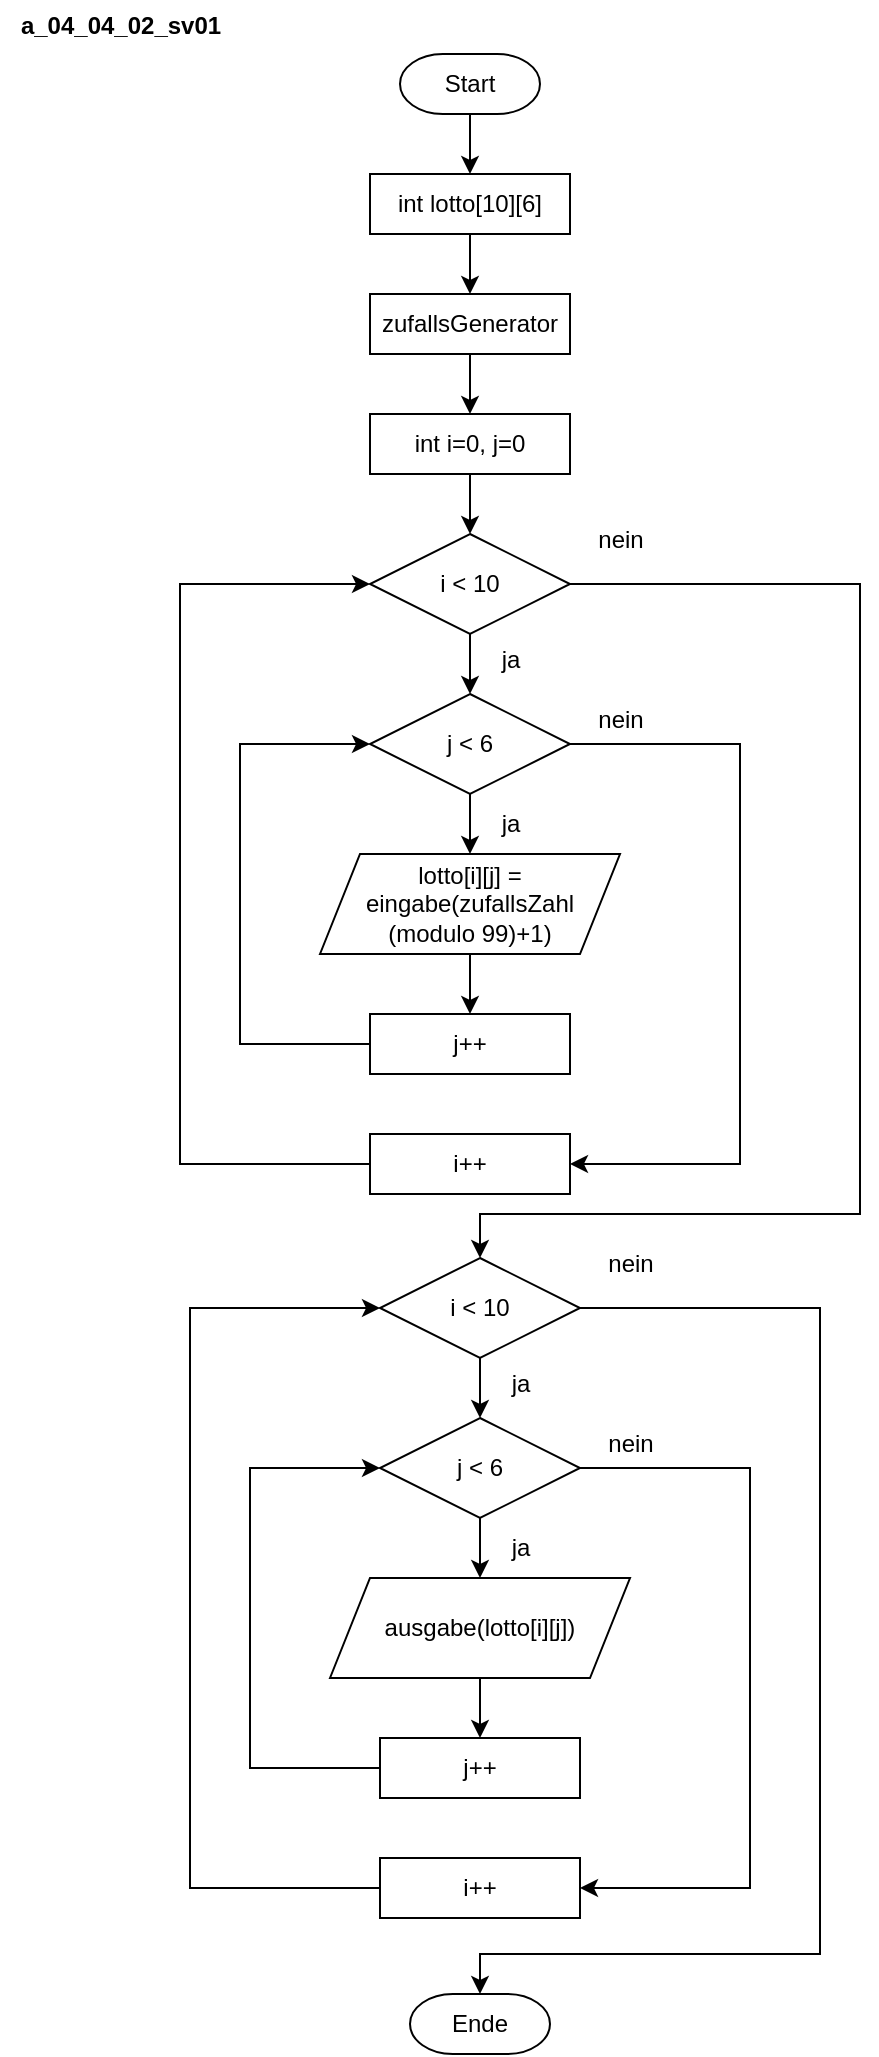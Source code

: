 <mxfile version="22.1.2" type="device">
  <diagram name="Seite-1" id="ztBQQTSNcxzfcMzjdL10">
    <mxGraphModel dx="875" dy="518" grid="1" gridSize="10" guides="1" tooltips="1" connect="1" arrows="1" fold="1" page="1" pageScale="1" pageWidth="827" pageHeight="1169" math="0" shadow="0">
      <root>
        <mxCell id="0" />
        <mxCell id="1" parent="0" />
        <mxCell id="oA05qJp1yRCRasAMChSV-1" value="&lt;p style=&quot;margin-bottom:12.0pt;margin-top:0cm;mso-margin-bottom-alt:&lt;br/&gt;0cm;mso-margin-top-alt:0cm;mso-add-space:auto;line-height:normal&quot; class=&quot;MsoNormal&quot;&gt;&lt;b&gt;a_04_04_02_sv01&lt;/b&gt;&lt;/p&gt;" style="text;html=1;align=center;verticalAlign=middle;resizable=0;points=[];autosize=1;strokeColor=none;fillColor=none;" vertex="1" parent="1">
          <mxGeometry y="23" width="120" height="40" as="geometry" />
        </mxCell>
        <mxCell id="oA05qJp1yRCRasAMChSV-41" style="edgeStyle=orthogonalEdgeStyle;rounded=0;orthogonalLoop=1;jettySize=auto;html=1;" edge="1" parent="1" source="oA05qJp1yRCRasAMChSV-2" target="oA05qJp1yRCRasAMChSV-5">
          <mxGeometry relative="1" as="geometry" />
        </mxCell>
        <mxCell id="oA05qJp1yRCRasAMChSV-2" value="Start" style="strokeWidth=1;html=1;shape=mxgraph.flowchart.terminator;whiteSpace=wrap;" vertex="1" parent="1">
          <mxGeometry x="200" y="50" width="70" height="30" as="geometry" />
        </mxCell>
        <mxCell id="oA05qJp1yRCRasAMChSV-4" value="Ende" style="strokeWidth=1;html=1;shape=mxgraph.flowchart.terminator;whiteSpace=wrap;" vertex="1" parent="1">
          <mxGeometry x="205" y="1020" width="70" height="30" as="geometry" />
        </mxCell>
        <mxCell id="oA05qJp1yRCRasAMChSV-42" style="edgeStyle=orthogonalEdgeStyle;rounded=0;orthogonalLoop=1;jettySize=auto;html=1;" edge="1" parent="1" source="oA05qJp1yRCRasAMChSV-5" target="oA05qJp1yRCRasAMChSV-7">
          <mxGeometry relative="1" as="geometry" />
        </mxCell>
        <mxCell id="oA05qJp1yRCRasAMChSV-5" value="int lotto[10][6]" style="rounded=0;whiteSpace=wrap;html=1;" vertex="1" parent="1">
          <mxGeometry x="185" y="110" width="100" height="30" as="geometry" />
        </mxCell>
        <mxCell id="oA05qJp1yRCRasAMChSV-43" style="edgeStyle=orthogonalEdgeStyle;rounded=0;orthogonalLoop=1;jettySize=auto;html=1;" edge="1" parent="1" source="oA05qJp1yRCRasAMChSV-7" target="oA05qJp1yRCRasAMChSV-8">
          <mxGeometry relative="1" as="geometry" />
        </mxCell>
        <mxCell id="oA05qJp1yRCRasAMChSV-7" value="zufallsGenerator" style="rounded=0;whiteSpace=wrap;html=1;" vertex="1" parent="1">
          <mxGeometry x="185" y="170" width="100" height="30" as="geometry" />
        </mxCell>
        <mxCell id="oA05qJp1yRCRasAMChSV-44" style="edgeStyle=orthogonalEdgeStyle;rounded=0;orthogonalLoop=1;jettySize=auto;html=1;" edge="1" parent="1" source="oA05qJp1yRCRasAMChSV-8" target="oA05qJp1yRCRasAMChSV-9">
          <mxGeometry relative="1" as="geometry" />
        </mxCell>
        <mxCell id="oA05qJp1yRCRasAMChSV-8" value="int i=0, j=0" style="rounded=0;whiteSpace=wrap;html=1;" vertex="1" parent="1">
          <mxGeometry x="185" y="230" width="100" height="30" as="geometry" />
        </mxCell>
        <mxCell id="oA05qJp1yRCRasAMChSV-13" style="edgeStyle=orthogonalEdgeStyle;rounded=0;orthogonalLoop=1;jettySize=auto;html=1;" edge="1" parent="1" source="oA05qJp1yRCRasAMChSV-9" target="oA05qJp1yRCRasAMChSV-10">
          <mxGeometry relative="1" as="geometry" />
        </mxCell>
        <mxCell id="oA05qJp1yRCRasAMChSV-70" style="edgeStyle=orthogonalEdgeStyle;rounded=0;orthogonalLoop=1;jettySize=auto;html=1;" edge="1" parent="1" source="oA05qJp1yRCRasAMChSV-9" target="oA05qJp1yRCRasAMChSV-54">
          <mxGeometry relative="1" as="geometry">
            <Array as="points">
              <mxPoint x="430" y="315" />
              <mxPoint x="430" y="630" />
              <mxPoint x="240" y="630" />
            </Array>
          </mxGeometry>
        </mxCell>
        <mxCell id="oA05qJp1yRCRasAMChSV-9" value="i &amp;lt; 10" style="rhombus;whiteSpace=wrap;html=1;" vertex="1" parent="1">
          <mxGeometry x="185" y="290" width="100" height="50" as="geometry" />
        </mxCell>
        <mxCell id="oA05qJp1yRCRasAMChSV-12" style="edgeStyle=orthogonalEdgeStyle;rounded=0;orthogonalLoop=1;jettySize=auto;html=1;" edge="1" parent="1" source="oA05qJp1yRCRasAMChSV-10" target="oA05qJp1yRCRasAMChSV-11">
          <mxGeometry relative="1" as="geometry" />
        </mxCell>
        <mxCell id="oA05qJp1yRCRasAMChSV-49" style="edgeStyle=orthogonalEdgeStyle;rounded=0;orthogonalLoop=1;jettySize=auto;html=1;" edge="1" parent="1" source="oA05qJp1yRCRasAMChSV-10" target="oA05qJp1yRCRasAMChSV-48">
          <mxGeometry relative="1" as="geometry">
            <Array as="points">
              <mxPoint x="370" y="395" />
              <mxPoint x="370" y="605" />
            </Array>
          </mxGeometry>
        </mxCell>
        <mxCell id="oA05qJp1yRCRasAMChSV-10" value="j &amp;lt; 6" style="rhombus;whiteSpace=wrap;html=1;" vertex="1" parent="1">
          <mxGeometry x="185" y="370" width="100" height="50" as="geometry" />
        </mxCell>
        <mxCell id="oA05qJp1yRCRasAMChSV-46" style="edgeStyle=orthogonalEdgeStyle;rounded=0;orthogonalLoop=1;jettySize=auto;html=1;" edge="1" parent="1" source="oA05qJp1yRCRasAMChSV-11" target="oA05qJp1yRCRasAMChSV-45">
          <mxGeometry relative="1" as="geometry" />
        </mxCell>
        <mxCell id="oA05qJp1yRCRasAMChSV-11" value="lotto[i][j] = eingabe(zufallsZahl (modulo 99)+1)" style="shape=parallelogram;perimeter=parallelogramPerimeter;whiteSpace=wrap;html=1;fixedSize=1;" vertex="1" parent="1">
          <mxGeometry x="160" y="450" width="150" height="50" as="geometry" />
        </mxCell>
        <mxCell id="oA05qJp1yRCRasAMChSV-14" value="ja" style="text;html=1;align=center;verticalAlign=middle;resizable=0;points=[];autosize=1;strokeColor=none;fillColor=none;" vertex="1" parent="1">
          <mxGeometry x="240" y="338" width="30" height="30" as="geometry" />
        </mxCell>
        <mxCell id="oA05qJp1yRCRasAMChSV-15" value="ja" style="text;html=1;align=center;verticalAlign=middle;resizable=0;points=[];autosize=1;strokeColor=none;fillColor=none;" vertex="1" parent="1">
          <mxGeometry x="240" y="420" width="30" height="30" as="geometry" />
        </mxCell>
        <mxCell id="oA05qJp1yRCRasAMChSV-28" value="nein" style="text;html=1;align=center;verticalAlign=middle;resizable=0;points=[];autosize=1;strokeColor=none;fillColor=none;" vertex="1" parent="1">
          <mxGeometry x="285" y="278" width="50" height="30" as="geometry" />
        </mxCell>
        <mxCell id="oA05qJp1yRCRasAMChSV-47" style="edgeStyle=orthogonalEdgeStyle;rounded=0;orthogonalLoop=1;jettySize=auto;html=1;" edge="1" parent="1" source="oA05qJp1yRCRasAMChSV-45" target="oA05qJp1yRCRasAMChSV-10">
          <mxGeometry relative="1" as="geometry">
            <Array as="points">
              <mxPoint x="120" y="545" />
              <mxPoint x="120" y="395" />
            </Array>
          </mxGeometry>
        </mxCell>
        <mxCell id="oA05qJp1yRCRasAMChSV-45" value="j++" style="rounded=0;whiteSpace=wrap;html=1;" vertex="1" parent="1">
          <mxGeometry x="185" y="530" width="100" height="30" as="geometry" />
        </mxCell>
        <mxCell id="oA05qJp1yRCRasAMChSV-51" style="edgeStyle=orthogonalEdgeStyle;rounded=0;orthogonalLoop=1;jettySize=auto;html=1;" edge="1" parent="1" source="oA05qJp1yRCRasAMChSV-48" target="oA05qJp1yRCRasAMChSV-9">
          <mxGeometry relative="1" as="geometry">
            <Array as="points">
              <mxPoint x="90" y="605" />
              <mxPoint x="90" y="315" />
            </Array>
          </mxGeometry>
        </mxCell>
        <mxCell id="oA05qJp1yRCRasAMChSV-48" value="i++" style="rounded=0;whiteSpace=wrap;html=1;" vertex="1" parent="1">
          <mxGeometry x="185" y="590" width="100" height="30" as="geometry" />
        </mxCell>
        <mxCell id="oA05qJp1yRCRasAMChSV-50" value="nein" style="text;html=1;align=center;verticalAlign=middle;resizable=0;points=[];autosize=1;strokeColor=none;fillColor=none;" vertex="1" parent="1">
          <mxGeometry x="285" y="368" width="50" height="30" as="geometry" />
        </mxCell>
        <mxCell id="oA05qJp1yRCRasAMChSV-69" style="edgeStyle=orthogonalEdgeStyle;rounded=0;orthogonalLoop=1;jettySize=auto;html=1;" edge="1" parent="1" source="oA05qJp1yRCRasAMChSV-52" target="oA05qJp1yRCRasAMChSV-64">
          <mxGeometry relative="1" as="geometry" />
        </mxCell>
        <mxCell id="oA05qJp1yRCRasAMChSV-52" value="ausgabe(lotto[i][j])" style="shape=parallelogram;perimeter=parallelogramPerimeter;whiteSpace=wrap;html=1;fixedSize=1;" vertex="1" parent="1">
          <mxGeometry x="165" y="812" width="150" height="50" as="geometry" />
        </mxCell>
        <mxCell id="oA05qJp1yRCRasAMChSV-53" style="edgeStyle=orthogonalEdgeStyle;rounded=0;orthogonalLoop=1;jettySize=auto;html=1;" edge="1" source="oA05qJp1yRCRasAMChSV-54" target="oA05qJp1yRCRasAMChSV-57" parent="1">
          <mxGeometry relative="1" as="geometry" />
        </mxCell>
        <mxCell id="oA05qJp1yRCRasAMChSV-71" style="edgeStyle=orthogonalEdgeStyle;rounded=0;orthogonalLoop=1;jettySize=auto;html=1;" edge="1" parent="1" source="oA05qJp1yRCRasAMChSV-54" target="oA05qJp1yRCRasAMChSV-4">
          <mxGeometry relative="1" as="geometry">
            <Array as="points">
              <mxPoint x="410" y="677" />
              <mxPoint x="410" y="1000" />
              <mxPoint x="240" y="1000" />
            </Array>
          </mxGeometry>
        </mxCell>
        <mxCell id="oA05qJp1yRCRasAMChSV-54" value="i &amp;lt; 10" style="rhombus;whiteSpace=wrap;html=1;" vertex="1" parent="1">
          <mxGeometry x="190" y="652" width="100" height="50" as="geometry" />
        </mxCell>
        <mxCell id="oA05qJp1yRCRasAMChSV-55" style="edgeStyle=orthogonalEdgeStyle;rounded=0;orthogonalLoop=1;jettySize=auto;html=1;" edge="1" source="oA05qJp1yRCRasAMChSV-57" target="oA05qJp1yRCRasAMChSV-52" parent="1">
          <mxGeometry relative="1" as="geometry">
            <mxPoint x="240" y="812" as="targetPoint" />
          </mxGeometry>
        </mxCell>
        <mxCell id="oA05qJp1yRCRasAMChSV-56" style="edgeStyle=orthogonalEdgeStyle;rounded=0;orthogonalLoop=1;jettySize=auto;html=1;" edge="1" source="oA05qJp1yRCRasAMChSV-57" target="oA05qJp1yRCRasAMChSV-66" parent="1">
          <mxGeometry relative="1" as="geometry">
            <Array as="points">
              <mxPoint x="375" y="757" />
              <mxPoint x="375" y="967" />
            </Array>
          </mxGeometry>
        </mxCell>
        <mxCell id="oA05qJp1yRCRasAMChSV-57" value="j &amp;lt; 6" style="rhombus;whiteSpace=wrap;html=1;" vertex="1" parent="1">
          <mxGeometry x="190" y="732" width="100" height="50" as="geometry" />
        </mxCell>
        <mxCell id="oA05qJp1yRCRasAMChSV-60" value="ja" style="text;html=1;align=center;verticalAlign=middle;resizable=0;points=[];autosize=1;strokeColor=none;fillColor=none;" vertex="1" parent="1">
          <mxGeometry x="245" y="700" width="30" height="30" as="geometry" />
        </mxCell>
        <mxCell id="oA05qJp1yRCRasAMChSV-61" value="ja" style="text;html=1;align=center;verticalAlign=middle;resizable=0;points=[];autosize=1;strokeColor=none;fillColor=none;" vertex="1" parent="1">
          <mxGeometry x="245" y="782" width="30" height="30" as="geometry" />
        </mxCell>
        <mxCell id="oA05qJp1yRCRasAMChSV-62" value="nein" style="text;html=1;align=center;verticalAlign=middle;resizable=0;points=[];autosize=1;strokeColor=none;fillColor=none;" vertex="1" parent="1">
          <mxGeometry x="290" y="640" width="50" height="30" as="geometry" />
        </mxCell>
        <mxCell id="oA05qJp1yRCRasAMChSV-63" style="edgeStyle=orthogonalEdgeStyle;rounded=0;orthogonalLoop=1;jettySize=auto;html=1;" edge="1" source="oA05qJp1yRCRasAMChSV-64" target="oA05qJp1yRCRasAMChSV-57" parent="1">
          <mxGeometry relative="1" as="geometry">
            <Array as="points">
              <mxPoint x="125" y="907" />
              <mxPoint x="125" y="757" />
            </Array>
          </mxGeometry>
        </mxCell>
        <mxCell id="oA05qJp1yRCRasAMChSV-64" value="j++" style="rounded=0;whiteSpace=wrap;html=1;" vertex="1" parent="1">
          <mxGeometry x="190" y="892" width="100" height="30" as="geometry" />
        </mxCell>
        <mxCell id="oA05qJp1yRCRasAMChSV-65" style="edgeStyle=orthogonalEdgeStyle;rounded=0;orthogonalLoop=1;jettySize=auto;html=1;" edge="1" source="oA05qJp1yRCRasAMChSV-66" target="oA05qJp1yRCRasAMChSV-54" parent="1">
          <mxGeometry relative="1" as="geometry">
            <Array as="points">
              <mxPoint x="95" y="967" />
              <mxPoint x="95" y="677" />
            </Array>
          </mxGeometry>
        </mxCell>
        <mxCell id="oA05qJp1yRCRasAMChSV-66" value="i++" style="rounded=0;whiteSpace=wrap;html=1;" vertex="1" parent="1">
          <mxGeometry x="190" y="952" width="100" height="30" as="geometry" />
        </mxCell>
        <mxCell id="oA05qJp1yRCRasAMChSV-67" value="nein" style="text;html=1;align=center;verticalAlign=middle;resizable=0;points=[];autosize=1;strokeColor=none;fillColor=none;" vertex="1" parent="1">
          <mxGeometry x="290" y="730" width="50" height="30" as="geometry" />
        </mxCell>
      </root>
    </mxGraphModel>
  </diagram>
</mxfile>
